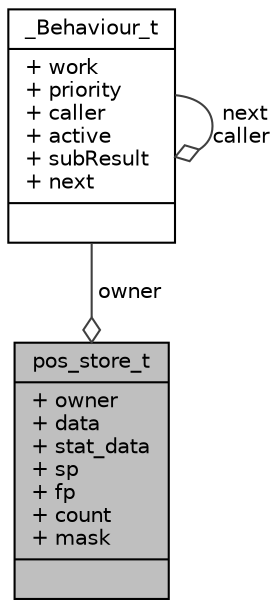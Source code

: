 digraph G
{
  edge [fontname="Helvetica",fontsize="10",labelfontname="Helvetica",labelfontsize="10"];
  node [fontname="Helvetica",fontsize="10",shape=record];
  Node1 [label="{pos_store_t\n|+ owner\l+ data\l+ stat_data\l+ sp\l+ fp\l+ count\l+ mask\l|}",height=0.2,width=0.4,color="black", fillcolor="grey75", style="filled" fontcolor="black"];
  Node2 -> Node1 [color="grey25",fontsize="10",style="solid",label=" owner" ,arrowhead="odiamond",fontname="Helvetica"];
  Node2 [label="{_Behaviour_t\n|+ work\l+ priority\l+ caller\l+ active\l+ subResult\l+ next\l|}",height=0.2,width=0.4,color="black", fillcolor="white", style="filled",URL="$struct__Behaviour__t.html",tooltip="Verwaltungsstruktur fuer die Verhaltensroutinen."];
  Node2 -> Node2 [color="grey25",fontsize="10",style="solid",label=" next\ncaller" ,arrowhead="odiamond",fontname="Helvetica"];
}
